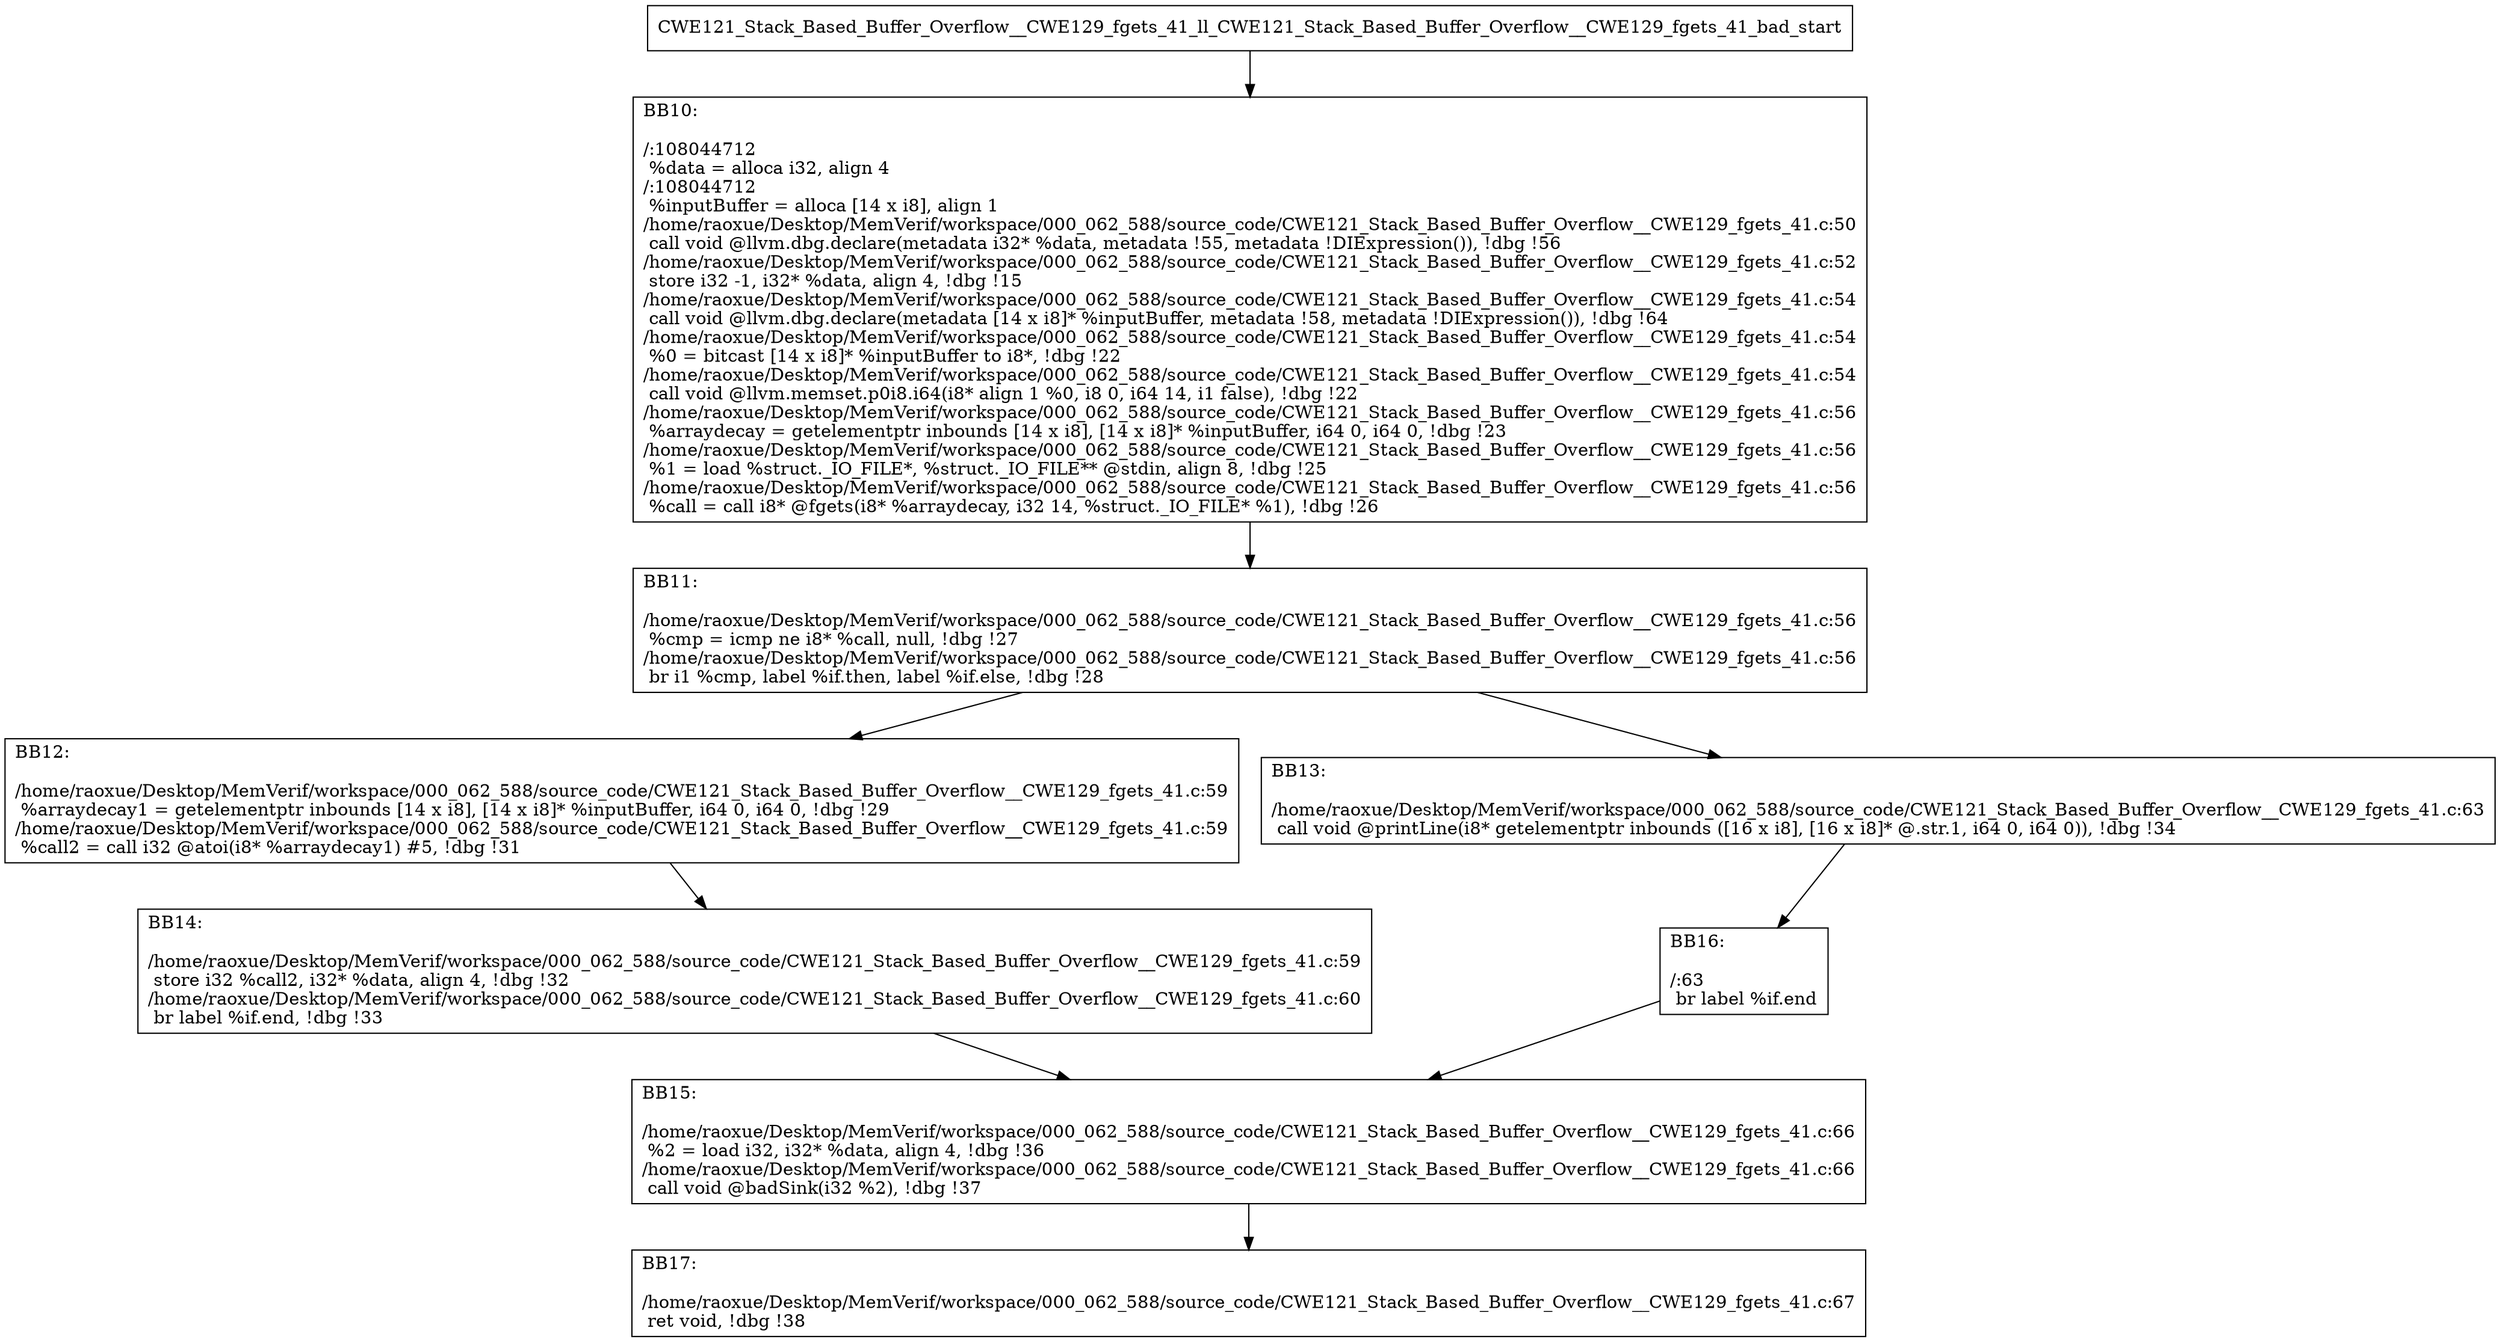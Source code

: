 digraph "CFG for'CWE121_Stack_Based_Buffer_Overflow__CWE129_fgets_41_ll_CWE121_Stack_Based_Buffer_Overflow__CWE129_fgets_41_bad' function" {
	BBCWE121_Stack_Based_Buffer_Overflow__CWE129_fgets_41_ll_CWE121_Stack_Based_Buffer_Overflow__CWE129_fgets_41_bad_start[shape=record,label="{CWE121_Stack_Based_Buffer_Overflow__CWE129_fgets_41_ll_CWE121_Stack_Based_Buffer_Overflow__CWE129_fgets_41_bad_start}"];
	BBCWE121_Stack_Based_Buffer_Overflow__CWE129_fgets_41_ll_CWE121_Stack_Based_Buffer_Overflow__CWE129_fgets_41_bad_start-> CWE121_Stack_Based_Buffer_Overflow__CWE129_fgets_41_ll_CWE121_Stack_Based_Buffer_Overflow__CWE129_fgets_41_badBB10;
	CWE121_Stack_Based_Buffer_Overflow__CWE129_fgets_41_ll_CWE121_Stack_Based_Buffer_Overflow__CWE129_fgets_41_badBB10 [shape=record, label="{BB10:\l\l/:108044712\l
  %data = alloca i32, align 4\l
/:108044712\l
  %inputBuffer = alloca [14 x i8], align 1\l
/home/raoxue/Desktop/MemVerif/workspace/000_062_588/source_code/CWE121_Stack_Based_Buffer_Overflow__CWE129_fgets_41.c:50\l
  call void @llvm.dbg.declare(metadata i32* %data, metadata !55, metadata !DIExpression()), !dbg !56\l
/home/raoxue/Desktop/MemVerif/workspace/000_062_588/source_code/CWE121_Stack_Based_Buffer_Overflow__CWE129_fgets_41.c:52\l
  store i32 -1, i32* %data, align 4, !dbg !15\l
/home/raoxue/Desktop/MemVerif/workspace/000_062_588/source_code/CWE121_Stack_Based_Buffer_Overflow__CWE129_fgets_41.c:54\l
  call void @llvm.dbg.declare(metadata [14 x i8]* %inputBuffer, metadata !58, metadata !DIExpression()), !dbg !64\l
/home/raoxue/Desktop/MemVerif/workspace/000_062_588/source_code/CWE121_Stack_Based_Buffer_Overflow__CWE129_fgets_41.c:54\l
  %0 = bitcast [14 x i8]* %inputBuffer to i8*, !dbg !22\l
/home/raoxue/Desktop/MemVerif/workspace/000_062_588/source_code/CWE121_Stack_Based_Buffer_Overflow__CWE129_fgets_41.c:54\l
  call void @llvm.memset.p0i8.i64(i8* align 1 %0, i8 0, i64 14, i1 false), !dbg !22\l
/home/raoxue/Desktop/MemVerif/workspace/000_062_588/source_code/CWE121_Stack_Based_Buffer_Overflow__CWE129_fgets_41.c:56\l
  %arraydecay = getelementptr inbounds [14 x i8], [14 x i8]* %inputBuffer, i64 0, i64 0, !dbg !23\l
/home/raoxue/Desktop/MemVerif/workspace/000_062_588/source_code/CWE121_Stack_Based_Buffer_Overflow__CWE129_fgets_41.c:56\l
  %1 = load %struct._IO_FILE*, %struct._IO_FILE** @stdin, align 8, !dbg !25\l
/home/raoxue/Desktop/MemVerif/workspace/000_062_588/source_code/CWE121_Stack_Based_Buffer_Overflow__CWE129_fgets_41.c:56\l
  %call = call i8* @fgets(i8* %arraydecay, i32 14, %struct._IO_FILE* %1), !dbg !26\l
}"];
	CWE121_Stack_Based_Buffer_Overflow__CWE129_fgets_41_ll_CWE121_Stack_Based_Buffer_Overflow__CWE129_fgets_41_badBB10-> CWE121_Stack_Based_Buffer_Overflow__CWE129_fgets_41_ll_CWE121_Stack_Based_Buffer_Overflow__CWE129_fgets_41_badBB11;
	CWE121_Stack_Based_Buffer_Overflow__CWE129_fgets_41_ll_CWE121_Stack_Based_Buffer_Overflow__CWE129_fgets_41_badBB11 [shape=record, label="{BB11:\l\l/home/raoxue/Desktop/MemVerif/workspace/000_062_588/source_code/CWE121_Stack_Based_Buffer_Overflow__CWE129_fgets_41.c:56\l
  %cmp = icmp ne i8* %call, null, !dbg !27\l
/home/raoxue/Desktop/MemVerif/workspace/000_062_588/source_code/CWE121_Stack_Based_Buffer_Overflow__CWE129_fgets_41.c:56\l
  br i1 %cmp, label %if.then, label %if.else, !dbg !28\l
}"];
	CWE121_Stack_Based_Buffer_Overflow__CWE129_fgets_41_ll_CWE121_Stack_Based_Buffer_Overflow__CWE129_fgets_41_badBB11-> CWE121_Stack_Based_Buffer_Overflow__CWE129_fgets_41_ll_CWE121_Stack_Based_Buffer_Overflow__CWE129_fgets_41_badBB12;
	CWE121_Stack_Based_Buffer_Overflow__CWE129_fgets_41_ll_CWE121_Stack_Based_Buffer_Overflow__CWE129_fgets_41_badBB11-> CWE121_Stack_Based_Buffer_Overflow__CWE129_fgets_41_ll_CWE121_Stack_Based_Buffer_Overflow__CWE129_fgets_41_badBB13;
	CWE121_Stack_Based_Buffer_Overflow__CWE129_fgets_41_ll_CWE121_Stack_Based_Buffer_Overflow__CWE129_fgets_41_badBB12 [shape=record, label="{BB12:\l\l/home/raoxue/Desktop/MemVerif/workspace/000_062_588/source_code/CWE121_Stack_Based_Buffer_Overflow__CWE129_fgets_41.c:59\l
  %arraydecay1 = getelementptr inbounds [14 x i8], [14 x i8]* %inputBuffer, i64 0, i64 0, !dbg !29\l
/home/raoxue/Desktop/MemVerif/workspace/000_062_588/source_code/CWE121_Stack_Based_Buffer_Overflow__CWE129_fgets_41.c:59\l
  %call2 = call i32 @atoi(i8* %arraydecay1) #5, !dbg !31\l
}"];
	CWE121_Stack_Based_Buffer_Overflow__CWE129_fgets_41_ll_CWE121_Stack_Based_Buffer_Overflow__CWE129_fgets_41_badBB12-> CWE121_Stack_Based_Buffer_Overflow__CWE129_fgets_41_ll_CWE121_Stack_Based_Buffer_Overflow__CWE129_fgets_41_badBB14;
	CWE121_Stack_Based_Buffer_Overflow__CWE129_fgets_41_ll_CWE121_Stack_Based_Buffer_Overflow__CWE129_fgets_41_badBB14 [shape=record, label="{BB14:\l\l/home/raoxue/Desktop/MemVerif/workspace/000_062_588/source_code/CWE121_Stack_Based_Buffer_Overflow__CWE129_fgets_41.c:59\l
  store i32 %call2, i32* %data, align 4, !dbg !32\l
/home/raoxue/Desktop/MemVerif/workspace/000_062_588/source_code/CWE121_Stack_Based_Buffer_Overflow__CWE129_fgets_41.c:60\l
  br label %if.end, !dbg !33\l
}"];
	CWE121_Stack_Based_Buffer_Overflow__CWE129_fgets_41_ll_CWE121_Stack_Based_Buffer_Overflow__CWE129_fgets_41_badBB14-> CWE121_Stack_Based_Buffer_Overflow__CWE129_fgets_41_ll_CWE121_Stack_Based_Buffer_Overflow__CWE129_fgets_41_badBB15;
	CWE121_Stack_Based_Buffer_Overflow__CWE129_fgets_41_ll_CWE121_Stack_Based_Buffer_Overflow__CWE129_fgets_41_badBB13 [shape=record, label="{BB13:\l\l/home/raoxue/Desktop/MemVerif/workspace/000_062_588/source_code/CWE121_Stack_Based_Buffer_Overflow__CWE129_fgets_41.c:63\l
  call void @printLine(i8* getelementptr inbounds ([16 x i8], [16 x i8]* @.str.1, i64 0, i64 0)), !dbg !34\l
}"];
	CWE121_Stack_Based_Buffer_Overflow__CWE129_fgets_41_ll_CWE121_Stack_Based_Buffer_Overflow__CWE129_fgets_41_badBB13-> CWE121_Stack_Based_Buffer_Overflow__CWE129_fgets_41_ll_CWE121_Stack_Based_Buffer_Overflow__CWE129_fgets_41_badBB16;
	CWE121_Stack_Based_Buffer_Overflow__CWE129_fgets_41_ll_CWE121_Stack_Based_Buffer_Overflow__CWE129_fgets_41_badBB16 [shape=record, label="{BB16:\l\l/:63\l
  br label %if.end\l
}"];
	CWE121_Stack_Based_Buffer_Overflow__CWE129_fgets_41_ll_CWE121_Stack_Based_Buffer_Overflow__CWE129_fgets_41_badBB16-> CWE121_Stack_Based_Buffer_Overflow__CWE129_fgets_41_ll_CWE121_Stack_Based_Buffer_Overflow__CWE129_fgets_41_badBB15;
	CWE121_Stack_Based_Buffer_Overflow__CWE129_fgets_41_ll_CWE121_Stack_Based_Buffer_Overflow__CWE129_fgets_41_badBB15 [shape=record, label="{BB15:\l\l/home/raoxue/Desktop/MemVerif/workspace/000_062_588/source_code/CWE121_Stack_Based_Buffer_Overflow__CWE129_fgets_41.c:66\l
  %2 = load i32, i32* %data, align 4, !dbg !36\l
/home/raoxue/Desktop/MemVerif/workspace/000_062_588/source_code/CWE121_Stack_Based_Buffer_Overflow__CWE129_fgets_41.c:66\l
  call void @badSink(i32 %2), !dbg !37\l
}"];
	CWE121_Stack_Based_Buffer_Overflow__CWE129_fgets_41_ll_CWE121_Stack_Based_Buffer_Overflow__CWE129_fgets_41_badBB15-> CWE121_Stack_Based_Buffer_Overflow__CWE129_fgets_41_ll_CWE121_Stack_Based_Buffer_Overflow__CWE129_fgets_41_badBB17;
	CWE121_Stack_Based_Buffer_Overflow__CWE129_fgets_41_ll_CWE121_Stack_Based_Buffer_Overflow__CWE129_fgets_41_badBB17 [shape=record, label="{BB17:\l\l/home/raoxue/Desktop/MemVerif/workspace/000_062_588/source_code/CWE121_Stack_Based_Buffer_Overflow__CWE129_fgets_41.c:67\l
  ret void, !dbg !38\l
}"];
}
